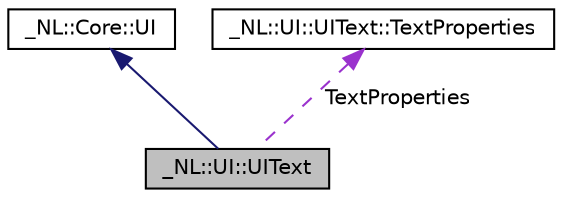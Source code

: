 digraph "_NL::UI::UIText"
{
  edge [fontname="Helvetica",fontsize="10",labelfontname="Helvetica",labelfontsize="10"];
  node [fontname="Helvetica",fontsize="10",shape=record];
  Node2 [label="_NL::UI::UIText",height=0.2,width=0.4,color="black", fillcolor="grey75", style="filled", fontcolor="black"];
  Node3 -> Node2 [dir="back",color="midnightblue",fontsize="10",style="solid",fontname="Helvetica"];
  Node3 [label="_NL::Core::UI",height=0.2,width=0.4,color="black", fillcolor="white", style="filled",URL="$class___n_l_1_1_core_1_1_u_i.html"];
  Node4 -> Node2 [dir="back",color="darkorchid3",fontsize="10",style="dashed",label=" TextProperties" ,fontname="Helvetica"];
  Node4 [label="_NL::UI::UIText::TextProperties",height=0.2,width=0.4,color="black", fillcolor="white", style="filled",URL="$struct___n_l_1_1_u_i_1_1_u_i_text_1_1_text_properties.html"];
}
